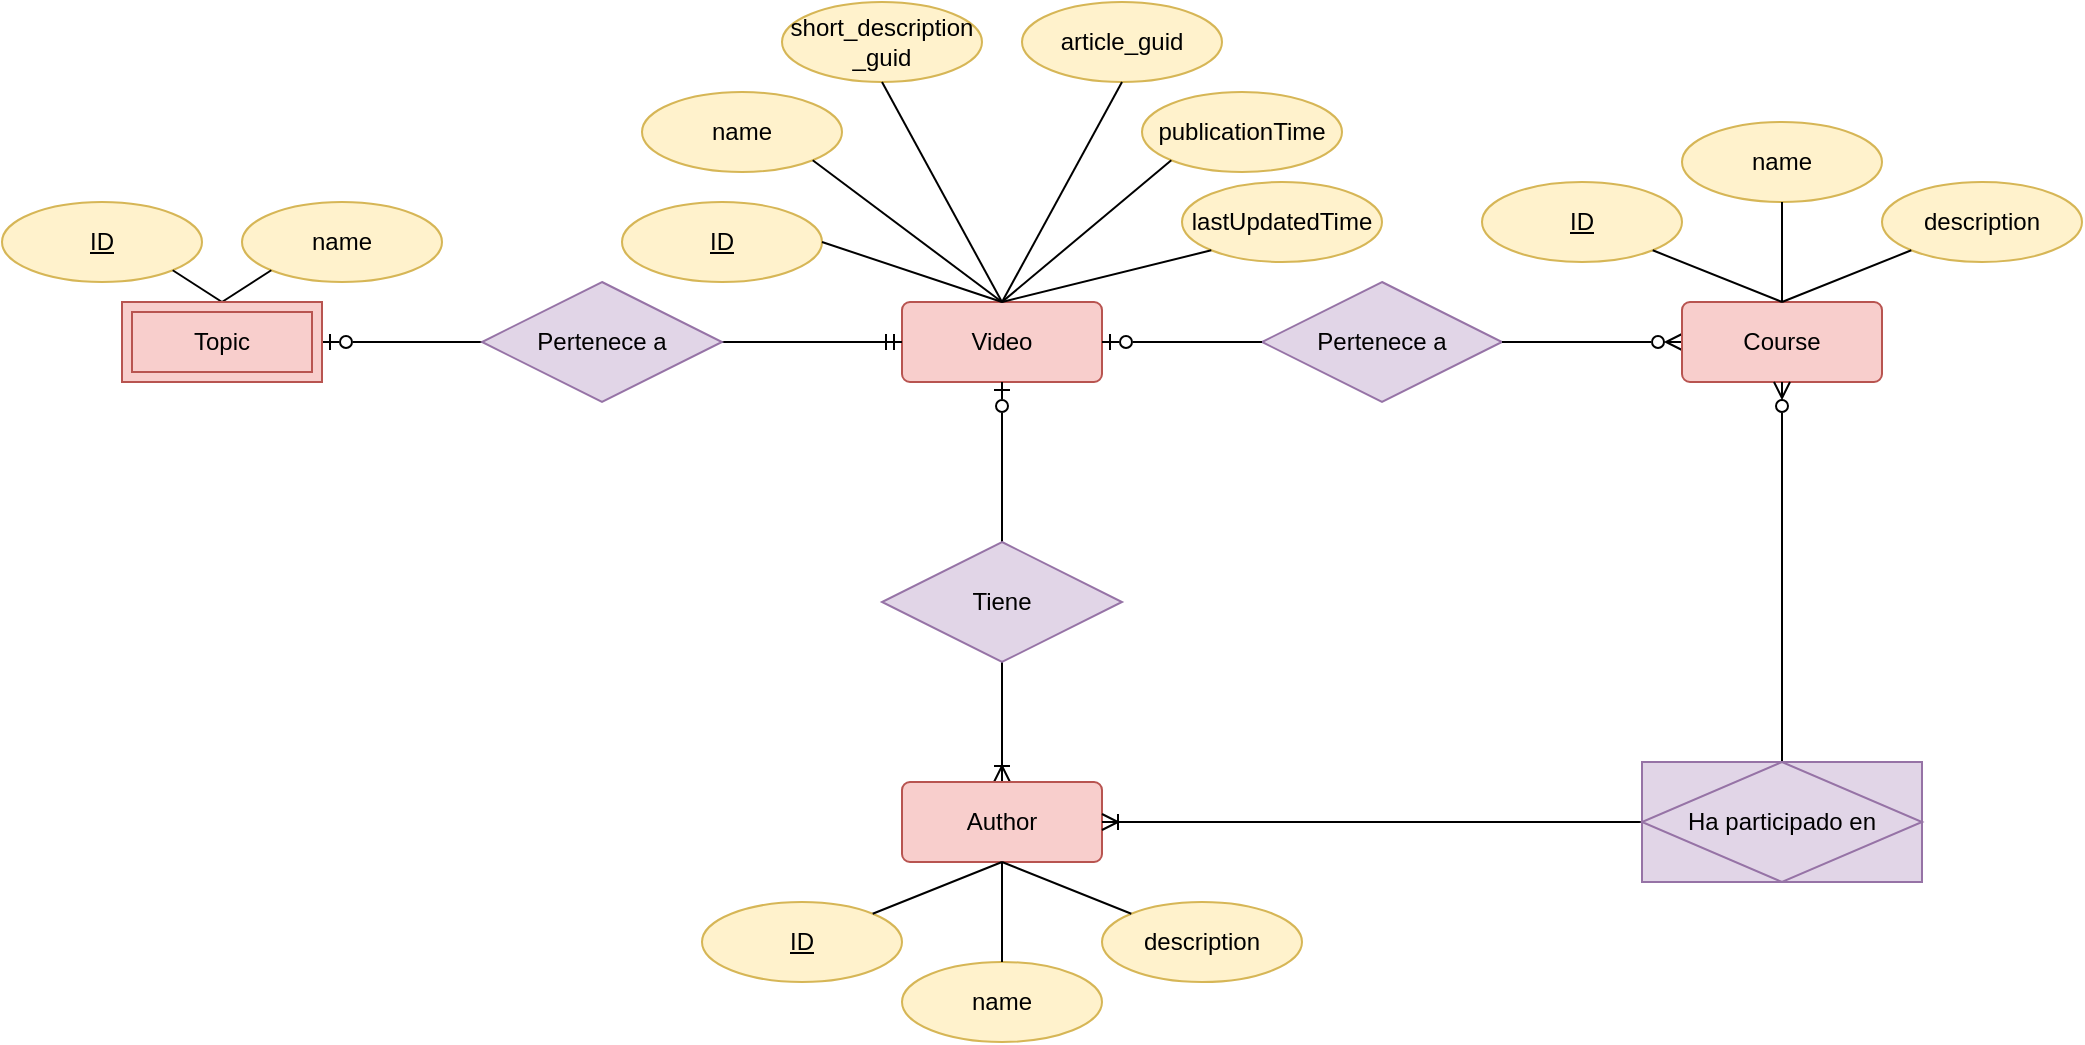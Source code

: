 <mxfile version="26.0.15">
  <diagram name="Page-1" id="9f46799a-70d6-7492-0946-bef42562c5a5">
    <mxGraphModel dx="1084" dy="670" grid="1" gridSize="10" guides="1" tooltips="1" connect="1" arrows="1" fold="1" page="1" pageScale="1" pageWidth="1100" pageHeight="850" background="none" math="0" shadow="0">
      <root>
        <mxCell id="0" />
        <mxCell id="1" parent="0" />
        <mxCell id="nNX04bO77CIuKKOClfwu-1" value="Video" style="rounded=1;arcSize=10;whiteSpace=wrap;html=1;align=center;fillColor=#f8cecc;strokeColor=#b85450;" vertex="1" parent="1">
          <mxGeometry x="500" y="510" width="100" height="40" as="geometry" />
        </mxCell>
        <mxCell id="nNX04bO77CIuKKOClfwu-4" value="Pertenece a" style="shape=rhombus;perimeter=rhombusPerimeter;whiteSpace=wrap;html=1;align=center;fillColor=#e1d5e7;strokeColor=#9673a6;" vertex="1" parent="1">
          <mxGeometry x="680" y="500" width="120" height="60" as="geometry" />
        </mxCell>
        <mxCell id="nNX04bO77CIuKKOClfwu-5" value="" style="edgeStyle=entityRelationEdgeStyle;fontSize=12;html=1;endArrow=ERzeroToOne;rounded=0;entryX=1;entryY=0.5;entryDx=0;entryDy=0;exitX=0;exitY=0.5;exitDx=0;exitDy=0;endFill=0;" edge="1" parent="1" source="nNX04bO77CIuKKOClfwu-4" target="nNX04bO77CIuKKOClfwu-1">
          <mxGeometry width="100" height="100" relative="1" as="geometry">
            <mxPoint x="500" y="580" as="sourcePoint" />
            <mxPoint x="600" y="480" as="targetPoint" />
          </mxGeometry>
        </mxCell>
        <mxCell id="nNX04bO77CIuKKOClfwu-6" value="" style="edgeStyle=entityRelationEdgeStyle;fontSize=12;html=1;endArrow=ERzeroToMany;rounded=0;exitX=1;exitY=0.5;exitDx=0;exitDy=0;entryX=0;entryY=0.5;entryDx=0;entryDy=0;endFill=0;" edge="1" parent="1" source="nNX04bO77CIuKKOClfwu-4" target="nNX04bO77CIuKKOClfwu-8">
          <mxGeometry width="100" height="100" relative="1" as="geometry">
            <mxPoint x="500" y="580" as="sourcePoint" />
            <mxPoint x="890" y="530" as="targetPoint" />
          </mxGeometry>
        </mxCell>
        <mxCell id="nNX04bO77CIuKKOClfwu-13" style="edgeStyle=orthogonalEdgeStyle;rounded=0;orthogonalLoop=1;jettySize=auto;html=1;exitX=0.5;exitY=0;exitDx=0;exitDy=0;entryX=0.5;entryY=1;entryDx=0;entryDy=0;endArrow=ERzeroToOne;endFill=0;" edge="1" parent="1" source="nNX04bO77CIuKKOClfwu-7" target="nNX04bO77CIuKKOClfwu-1">
          <mxGeometry relative="1" as="geometry" />
        </mxCell>
        <mxCell id="nNX04bO77CIuKKOClfwu-16" value="" style="edgeStyle=orthogonalEdgeStyle;rounded=0;orthogonalLoop=1;jettySize=auto;html=1;endArrow=ERoneToMany;endFill=0;" edge="1" parent="1" source="nNX04bO77CIuKKOClfwu-7" target="nNX04bO77CIuKKOClfwu-14">
          <mxGeometry relative="1" as="geometry" />
        </mxCell>
        <mxCell id="nNX04bO77CIuKKOClfwu-7" value="Tiene" style="shape=rhombus;perimeter=rhombusPerimeter;whiteSpace=wrap;html=1;align=center;fillColor=#e1d5e7;strokeColor=#9673a6;" vertex="1" parent="1">
          <mxGeometry x="490" y="630" width="120" height="60" as="geometry" />
        </mxCell>
        <mxCell id="nNX04bO77CIuKKOClfwu-8" value="Course" style="rounded=1;arcSize=10;whiteSpace=wrap;html=1;align=center;fillColor=#f8cecc;strokeColor=#b85450;" vertex="1" parent="1">
          <mxGeometry x="890" y="510" width="100" height="40" as="geometry" />
        </mxCell>
        <mxCell id="nNX04bO77CIuKKOClfwu-14" value="Author" style="rounded=1;arcSize=10;whiteSpace=wrap;html=1;align=center;fillColor=#f8cecc;strokeColor=#b85450;" vertex="1" parent="1">
          <mxGeometry x="500" y="750" width="100" height="40" as="geometry" />
        </mxCell>
        <mxCell id="nNX04bO77CIuKKOClfwu-18" value="" style="edgeStyle=orthogonalEdgeStyle;rounded=0;orthogonalLoop=1;jettySize=auto;html=1;endArrow=ERmandOne;endFill=0;" edge="1" parent="1" source="nNX04bO77CIuKKOClfwu-17" target="nNX04bO77CIuKKOClfwu-1">
          <mxGeometry relative="1" as="geometry" />
        </mxCell>
        <mxCell id="nNX04bO77CIuKKOClfwu-19" value="" style="edgeStyle=orthogonalEdgeStyle;rounded=0;orthogonalLoop=1;jettySize=auto;html=1;endArrow=ERzeroToOne;endFill=0;" edge="1" parent="1" source="nNX04bO77CIuKKOClfwu-17">
          <mxGeometry relative="1" as="geometry">
            <mxPoint x="210" y="530" as="targetPoint" />
          </mxGeometry>
        </mxCell>
        <mxCell id="nNX04bO77CIuKKOClfwu-17" value="Pertenece a" style="shape=rhombus;perimeter=rhombusPerimeter;whiteSpace=wrap;html=1;align=center;fillColor=#e1d5e7;strokeColor=#9673a6;" vertex="1" parent="1">
          <mxGeometry x="290" y="500" width="120" height="60" as="geometry" />
        </mxCell>
        <mxCell id="nNX04bO77CIuKKOClfwu-22" style="edgeStyle=orthogonalEdgeStyle;rounded=0;orthogonalLoop=1;jettySize=auto;html=1;endArrow=ERzeroToMany;endFill=0;startArrow=none;startFill=0;" edge="1" parent="1" source="nNX04bO77CIuKKOClfwu-21" target="nNX04bO77CIuKKOClfwu-8">
          <mxGeometry relative="1" as="geometry" />
        </mxCell>
        <mxCell id="nNX04bO77CIuKKOClfwu-23" style="edgeStyle=orthogonalEdgeStyle;rounded=0;orthogonalLoop=1;jettySize=auto;html=1;exitX=0;exitY=0.5;exitDx=0;exitDy=0;entryX=1;entryY=0.5;entryDx=0;entryDy=0;endArrow=ERoneToMany;endFill=0;startArrow=none;startFill=0;" edge="1" parent="1" source="nNX04bO77CIuKKOClfwu-21" target="nNX04bO77CIuKKOClfwu-14">
          <mxGeometry relative="1" as="geometry" />
        </mxCell>
        <mxCell id="nNX04bO77CIuKKOClfwu-21" value="Ha participado en" style="shape=associativeEntity;whiteSpace=wrap;html=1;align=center;fillColor=#e1d5e7;strokeColor=#9673a6;" vertex="1" parent="1">
          <mxGeometry x="870" y="740" width="140" height="60" as="geometry" />
        </mxCell>
        <mxCell id="nNX04bO77CIuKKOClfwu-24" value="ID" style="ellipse;whiteSpace=wrap;html=1;align=center;fontStyle=4;fillColor=#fff2cc;strokeColor=#d6b656;" vertex="1" parent="1">
          <mxGeometry x="50" y="460" width="100" height="40" as="geometry" />
        </mxCell>
        <mxCell id="nNX04bO77CIuKKOClfwu-26" value="name" style="ellipse;whiteSpace=wrap;html=1;align=center;fillColor=#fff2cc;strokeColor=#d6b656;" vertex="1" parent="1">
          <mxGeometry x="370" y="405" width="100" height="40" as="geometry" />
        </mxCell>
        <mxCell id="nNX04bO77CIuKKOClfwu-27" value="&lt;div&gt;short_description&lt;/div&gt;&lt;div&gt;_guid&lt;/div&gt;" style="ellipse;whiteSpace=wrap;html=1;align=center;fillColor=#fff2cc;strokeColor=#d6b656;" vertex="1" parent="1">
          <mxGeometry x="440" y="360" width="100" height="40" as="geometry" />
        </mxCell>
        <mxCell id="nNX04bO77CIuKKOClfwu-28" value="article_guid" style="ellipse;whiteSpace=wrap;html=1;align=center;fillColor=#fff2cc;strokeColor=#d6b656;" vertex="1" parent="1">
          <mxGeometry x="560" y="360" width="100" height="40" as="geometry" />
        </mxCell>
        <mxCell id="nNX04bO77CIuKKOClfwu-29" value="publicationTime" style="ellipse;whiteSpace=wrap;html=1;align=center;fillColor=#fff2cc;strokeColor=#d6b656;" vertex="1" parent="1">
          <mxGeometry x="620" y="405" width="100" height="40" as="geometry" />
        </mxCell>
        <mxCell id="nNX04bO77CIuKKOClfwu-30" value="lastUpdatedTime" style="ellipse;whiteSpace=wrap;html=1;align=center;fillColor=#fff2cc;strokeColor=#d6b656;" vertex="1" parent="1">
          <mxGeometry x="640" y="450" width="100" height="40" as="geometry" />
        </mxCell>
        <mxCell id="nNX04bO77CIuKKOClfwu-32" value="" style="endArrow=none;html=1;rounded=0;exitX=1;exitY=1;exitDx=0;exitDy=0;entryX=0.5;entryY=0;entryDx=0;entryDy=0;" edge="1" parent="1" source="nNX04bO77CIuKKOClfwu-26" target="nNX04bO77CIuKKOClfwu-1">
          <mxGeometry relative="1" as="geometry">
            <mxPoint x="480" y="680" as="sourcePoint" />
            <mxPoint x="640" y="680" as="targetPoint" />
          </mxGeometry>
        </mxCell>
        <mxCell id="nNX04bO77CIuKKOClfwu-33" value="" style="endArrow=none;html=1;rounded=0;exitX=0.5;exitY=1;exitDx=0;exitDy=0;entryX=0.5;entryY=0;entryDx=0;entryDy=0;" edge="1" parent="1" source="nNX04bO77CIuKKOClfwu-27" target="nNX04bO77CIuKKOClfwu-1">
          <mxGeometry relative="1" as="geometry">
            <mxPoint x="480" y="680" as="sourcePoint" />
            <mxPoint x="640" y="680" as="targetPoint" />
          </mxGeometry>
        </mxCell>
        <mxCell id="nNX04bO77CIuKKOClfwu-34" value="" style="endArrow=none;html=1;rounded=0;exitX=0.5;exitY=1;exitDx=0;exitDy=0;entryX=0.5;entryY=0;entryDx=0;entryDy=0;" edge="1" parent="1" source="nNX04bO77CIuKKOClfwu-28" target="nNX04bO77CIuKKOClfwu-1">
          <mxGeometry relative="1" as="geometry">
            <mxPoint x="530" y="469.5" as="sourcePoint" />
            <mxPoint x="690" y="469.5" as="targetPoint" />
          </mxGeometry>
        </mxCell>
        <mxCell id="nNX04bO77CIuKKOClfwu-35" value="" style="endArrow=none;html=1;rounded=0;exitX=0;exitY=1;exitDx=0;exitDy=0;entryX=0.5;entryY=0;entryDx=0;entryDy=0;" edge="1" parent="1" source="nNX04bO77CIuKKOClfwu-29" target="nNX04bO77CIuKKOClfwu-1">
          <mxGeometry relative="1" as="geometry">
            <mxPoint x="480" y="680" as="sourcePoint" />
            <mxPoint x="640" y="680" as="targetPoint" />
          </mxGeometry>
        </mxCell>
        <mxCell id="nNX04bO77CIuKKOClfwu-36" value="" style="endArrow=none;html=1;rounded=0;entryX=0;entryY=1;entryDx=0;entryDy=0;exitX=0.5;exitY=0;exitDx=0;exitDy=0;" edge="1" parent="1" source="nNX04bO77CIuKKOClfwu-1" target="nNX04bO77CIuKKOClfwu-30">
          <mxGeometry relative="1" as="geometry">
            <mxPoint x="480" y="680" as="sourcePoint" />
            <mxPoint x="640" y="680" as="targetPoint" />
          </mxGeometry>
        </mxCell>
        <mxCell id="nNX04bO77CIuKKOClfwu-37" value="ID" style="ellipse;whiteSpace=wrap;html=1;align=center;fontStyle=4;fillColor=#fff2cc;strokeColor=#d6b656;" vertex="1" parent="1">
          <mxGeometry x="360" y="460" width="100" height="40" as="geometry" />
        </mxCell>
        <mxCell id="nNX04bO77CIuKKOClfwu-39" value="" style="endArrow=none;html=1;rounded=0;exitX=1;exitY=0.5;exitDx=0;exitDy=0;entryX=0.5;entryY=0;entryDx=0;entryDy=0;" edge="1" parent="1" source="nNX04bO77CIuKKOClfwu-37" target="nNX04bO77CIuKKOClfwu-1">
          <mxGeometry relative="1" as="geometry">
            <mxPoint x="480" y="680" as="sourcePoint" />
            <mxPoint x="640" y="680" as="targetPoint" />
          </mxGeometry>
        </mxCell>
        <mxCell id="nNX04bO77CIuKKOClfwu-43" value="name" style="ellipse;whiteSpace=wrap;html=1;align=center;fillColor=#fff2cc;strokeColor=#d6b656;" vertex="1" parent="1">
          <mxGeometry x="500" y="840" width="100" height="40" as="geometry" />
        </mxCell>
        <mxCell id="nNX04bO77CIuKKOClfwu-44" value="description" style="ellipse;whiteSpace=wrap;html=1;align=center;fillColor=#fff2cc;strokeColor=#d6b656;" vertex="1" parent="1">
          <mxGeometry x="600" y="810" width="100" height="40" as="geometry" />
        </mxCell>
        <mxCell id="nNX04bO77CIuKKOClfwu-45" value="ID" style="ellipse;whiteSpace=wrap;html=1;align=center;fontStyle=4;fillColor=#fff2cc;strokeColor=#d6b656;" vertex="1" parent="1">
          <mxGeometry x="400" y="810" width="100" height="40" as="geometry" />
        </mxCell>
        <mxCell id="nNX04bO77CIuKKOClfwu-46" value="" style="endArrow=none;html=1;rounded=0;exitX=1;exitY=0;exitDx=0;exitDy=0;entryX=0.5;entryY=1;entryDx=0;entryDy=0;" edge="1" parent="1" source="nNX04bO77CIuKKOClfwu-45" target="nNX04bO77CIuKKOClfwu-14">
          <mxGeometry relative="1" as="geometry">
            <mxPoint x="480" y="680" as="sourcePoint" />
            <mxPoint x="640" y="680" as="targetPoint" />
          </mxGeometry>
        </mxCell>
        <mxCell id="nNX04bO77CIuKKOClfwu-47" value="" style="endArrow=none;html=1;rounded=0;exitX=0.5;exitY=0;exitDx=0;exitDy=0;entryX=0.5;entryY=1;entryDx=0;entryDy=0;" edge="1" parent="1" source="nNX04bO77CIuKKOClfwu-43" target="nNX04bO77CIuKKOClfwu-14">
          <mxGeometry relative="1" as="geometry">
            <mxPoint x="480" y="680" as="sourcePoint" />
            <mxPoint x="640" y="680" as="targetPoint" />
          </mxGeometry>
        </mxCell>
        <mxCell id="nNX04bO77CIuKKOClfwu-48" value="" style="endArrow=none;html=1;rounded=0;entryX=0;entryY=0;entryDx=0;entryDy=0;exitX=0.5;exitY=1;exitDx=0;exitDy=0;" edge="1" parent="1" source="nNX04bO77CIuKKOClfwu-14" target="nNX04bO77CIuKKOClfwu-44">
          <mxGeometry relative="1" as="geometry">
            <mxPoint x="480" y="680" as="sourcePoint" />
            <mxPoint x="640" y="680" as="targetPoint" />
          </mxGeometry>
        </mxCell>
        <mxCell id="nNX04bO77CIuKKOClfwu-52" value="name" style="ellipse;whiteSpace=wrap;html=1;align=center;fillColor=#fff2cc;strokeColor=#d6b656;" vertex="1" parent="1">
          <mxGeometry x="890" y="420" width="100" height="40" as="geometry" />
        </mxCell>
        <mxCell id="nNX04bO77CIuKKOClfwu-53" value="description" style="ellipse;whiteSpace=wrap;html=1;align=center;fillColor=#fff2cc;strokeColor=#d6b656;" vertex="1" parent="1">
          <mxGeometry x="990" y="450" width="100" height="40" as="geometry" />
        </mxCell>
        <mxCell id="nNX04bO77CIuKKOClfwu-54" value="ID" style="ellipse;whiteSpace=wrap;html=1;align=center;fontStyle=4;fillColor=#fff2cc;strokeColor=#d6b656;" vertex="1" parent="1">
          <mxGeometry x="790" y="450" width="100" height="40" as="geometry" />
        </mxCell>
        <mxCell id="nNX04bO77CIuKKOClfwu-56" value="" style="endArrow=none;html=1;rounded=0;entryX=1;entryY=1;entryDx=0;entryDy=0;exitX=0.5;exitY=0;exitDx=0;exitDy=0;" edge="1" parent="1" source="nNX04bO77CIuKKOClfwu-8" target="nNX04bO77CIuKKOClfwu-54">
          <mxGeometry relative="1" as="geometry">
            <mxPoint x="480" y="680" as="sourcePoint" />
            <mxPoint x="640" y="680" as="targetPoint" />
          </mxGeometry>
        </mxCell>
        <mxCell id="nNX04bO77CIuKKOClfwu-57" value="" style="endArrow=none;html=1;rounded=0;exitX=0.5;exitY=1;exitDx=0;exitDy=0;entryX=0.5;entryY=0;entryDx=0;entryDy=0;" edge="1" parent="1" source="nNX04bO77CIuKKOClfwu-52" target="nNX04bO77CIuKKOClfwu-8">
          <mxGeometry relative="1" as="geometry">
            <mxPoint x="480" y="680" as="sourcePoint" />
            <mxPoint x="640" y="680" as="targetPoint" />
          </mxGeometry>
        </mxCell>
        <mxCell id="nNX04bO77CIuKKOClfwu-58" value="" style="endArrow=none;html=1;rounded=0;entryX=0;entryY=1;entryDx=0;entryDy=0;exitX=0.5;exitY=0;exitDx=0;exitDy=0;" edge="1" parent="1" source="nNX04bO77CIuKKOClfwu-8" target="nNX04bO77CIuKKOClfwu-53">
          <mxGeometry relative="1" as="geometry">
            <mxPoint x="480" y="680" as="sourcePoint" />
            <mxPoint x="640" y="680" as="targetPoint" />
          </mxGeometry>
        </mxCell>
        <mxCell id="nNX04bO77CIuKKOClfwu-59" value="" style="endArrow=none;html=1;rounded=0;exitX=1;exitY=1;exitDx=0;exitDy=0;entryX=0.5;entryY=0;entryDx=0;entryDy=0;" edge="1" parent="1" source="nNX04bO77CIuKKOClfwu-24">
          <mxGeometry relative="1" as="geometry">
            <mxPoint x="480" y="680" as="sourcePoint" />
            <mxPoint x="160" y="510" as="targetPoint" />
          </mxGeometry>
        </mxCell>
        <mxCell id="nNX04bO77CIuKKOClfwu-61" value="name" style="ellipse;whiteSpace=wrap;html=1;align=center;fillColor=#fff2cc;strokeColor=#d6b656;" vertex="1" parent="1">
          <mxGeometry x="170" y="460" width="100" height="40" as="geometry" />
        </mxCell>
        <mxCell id="nNX04bO77CIuKKOClfwu-62" value="" style="endArrow=none;html=1;rounded=0;exitX=0;exitY=1;exitDx=0;exitDy=0;entryX=0.5;entryY=0;entryDx=0;entryDy=0;" edge="1" parent="1" source="nNX04bO77CIuKKOClfwu-61">
          <mxGeometry relative="1" as="geometry">
            <mxPoint x="480" y="680" as="sourcePoint" />
            <mxPoint x="160" y="510" as="targetPoint" />
          </mxGeometry>
        </mxCell>
        <mxCell id="nNX04bO77CIuKKOClfwu-63" value="Topic" style="shape=ext;margin=3;double=1;whiteSpace=wrap;html=1;align=center;fillColor=#f8cecc;strokeColor=#b85450;" vertex="1" parent="1">
          <mxGeometry x="110" y="510" width="100" height="40" as="geometry" />
        </mxCell>
      </root>
    </mxGraphModel>
  </diagram>
</mxfile>

